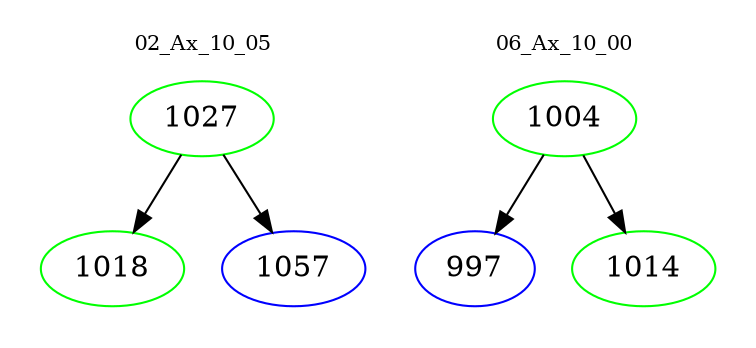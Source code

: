 digraph{
subgraph cluster_0 {
color = white
label = "02_Ax_10_05";
fontsize=10;
T0_1027 [label="1027", color="green"]
T0_1027 -> T0_1018 [color="black"]
T0_1018 [label="1018", color="green"]
T0_1027 -> T0_1057 [color="black"]
T0_1057 [label="1057", color="blue"]
}
subgraph cluster_1 {
color = white
label = "06_Ax_10_00";
fontsize=10;
T1_1004 [label="1004", color="green"]
T1_1004 -> T1_997 [color="black"]
T1_997 [label="997", color="blue"]
T1_1004 -> T1_1014 [color="black"]
T1_1014 [label="1014", color="green"]
}
}
